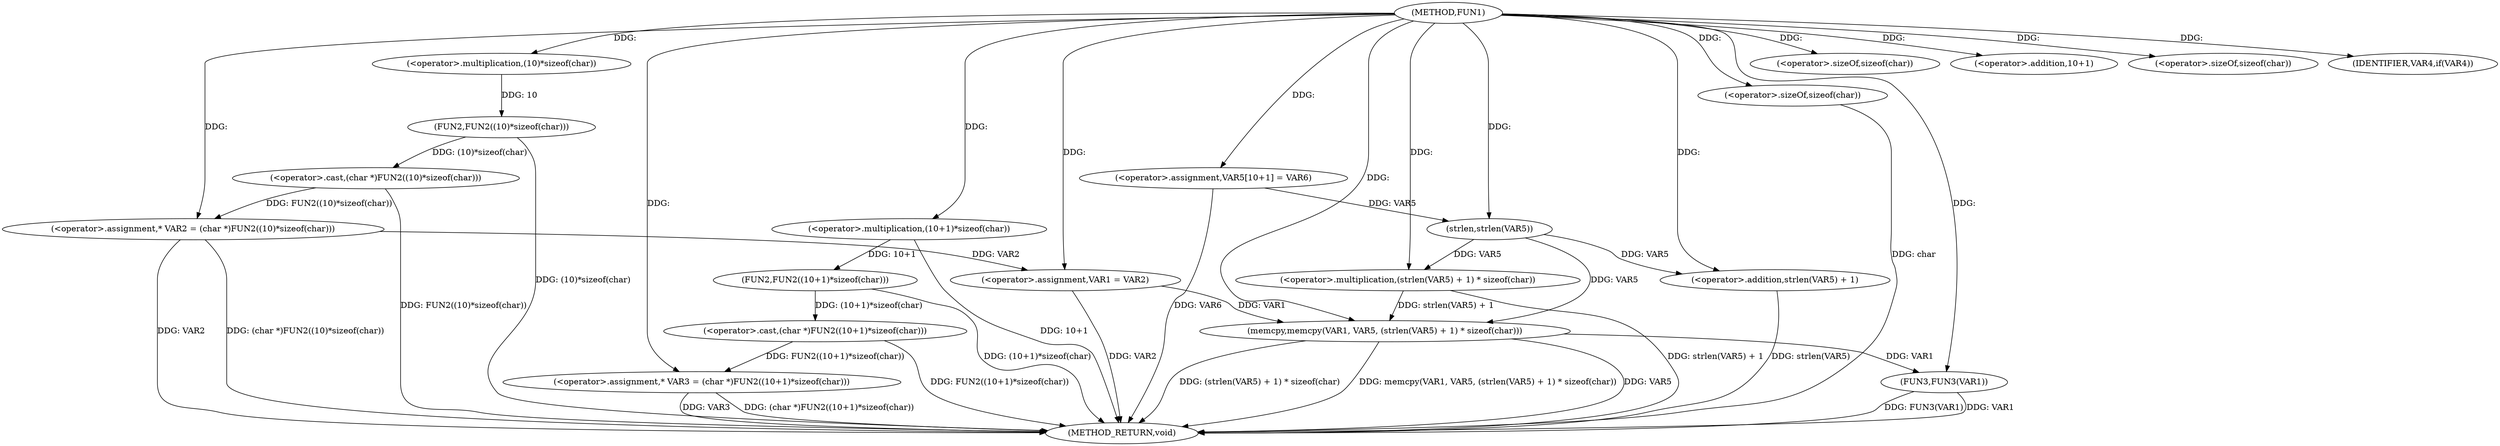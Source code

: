 digraph FUN1 {  
"1000100" [label = "(METHOD,FUN1)" ]
"1000148" [label = "(METHOD_RETURN,void)" ]
"1000104" [label = "(<operator>.assignment,* VAR2 = (char *)FUN2((10)*sizeof(char)))" ]
"1000106" [label = "(<operator>.cast,(char *)FUN2((10)*sizeof(char)))" ]
"1000108" [label = "(FUN2,FUN2((10)*sizeof(char)))" ]
"1000109" [label = "(<operator>.multiplication,(10)*sizeof(char))" ]
"1000111" [label = "(<operator>.sizeOf,sizeof(char))" ]
"1000114" [label = "(<operator>.assignment,* VAR3 = (char *)FUN2((10+1)*sizeof(char)))" ]
"1000116" [label = "(<operator>.cast,(char *)FUN2((10+1)*sizeof(char)))" ]
"1000118" [label = "(FUN2,FUN2((10+1)*sizeof(char)))" ]
"1000119" [label = "(<operator>.multiplication,(10+1)*sizeof(char))" ]
"1000120" [label = "(<operator>.addition,10+1)" ]
"1000123" [label = "(<operator>.sizeOf,sizeof(char))" ]
"1000126" [label = "(IDENTIFIER,VAR4,if(VAR4))" ]
"1000128" [label = "(<operator>.assignment,VAR1 = VAR2)" ]
"1000133" [label = "(<operator>.assignment,VAR5[10+1] = VAR6)" ]
"1000136" [label = "(memcpy,memcpy(VAR1, VAR5, (strlen(VAR5) + 1) * sizeof(char)))" ]
"1000139" [label = "(<operator>.multiplication,(strlen(VAR5) + 1) * sizeof(char))" ]
"1000140" [label = "(<operator>.addition,strlen(VAR5) + 1)" ]
"1000141" [label = "(strlen,strlen(VAR5))" ]
"1000144" [label = "(<operator>.sizeOf,sizeof(char))" ]
"1000146" [label = "(FUN3,FUN3(VAR1))" ]
  "1000128" -> "1000148"  [ label = "DDG: VAR2"] 
  "1000106" -> "1000148"  [ label = "DDG: FUN2((10)*sizeof(char))"] 
  "1000104" -> "1000148"  [ label = "DDG: VAR2"] 
  "1000139" -> "1000148"  [ label = "DDG: strlen(VAR5) + 1"] 
  "1000114" -> "1000148"  [ label = "DDG: VAR3"] 
  "1000116" -> "1000148"  [ label = "DDG: FUN2((10+1)*sizeof(char))"] 
  "1000118" -> "1000148"  [ label = "DDG: (10+1)*sizeof(char)"] 
  "1000146" -> "1000148"  [ label = "DDG: FUN3(VAR1)"] 
  "1000140" -> "1000148"  [ label = "DDG: strlen(VAR5)"] 
  "1000136" -> "1000148"  [ label = "DDG: (strlen(VAR5) + 1) * sizeof(char)"] 
  "1000133" -> "1000148"  [ label = "DDG: VAR6"] 
  "1000119" -> "1000148"  [ label = "DDG: 10+1"] 
  "1000136" -> "1000148"  [ label = "DDG: memcpy(VAR1, VAR5, (strlen(VAR5) + 1) * sizeof(char))"] 
  "1000144" -> "1000148"  [ label = "DDG: char"] 
  "1000136" -> "1000148"  [ label = "DDG: VAR5"] 
  "1000146" -> "1000148"  [ label = "DDG: VAR1"] 
  "1000114" -> "1000148"  [ label = "DDG: (char *)FUN2((10+1)*sizeof(char))"] 
  "1000104" -> "1000148"  [ label = "DDG: (char *)FUN2((10)*sizeof(char))"] 
  "1000108" -> "1000148"  [ label = "DDG: (10)*sizeof(char)"] 
  "1000106" -> "1000104"  [ label = "DDG: FUN2((10)*sizeof(char))"] 
  "1000100" -> "1000104"  [ label = "DDG: "] 
  "1000108" -> "1000106"  [ label = "DDG: (10)*sizeof(char)"] 
  "1000109" -> "1000108"  [ label = "DDG: 10"] 
  "1000100" -> "1000109"  [ label = "DDG: "] 
  "1000100" -> "1000111"  [ label = "DDG: "] 
  "1000116" -> "1000114"  [ label = "DDG: FUN2((10+1)*sizeof(char))"] 
  "1000100" -> "1000114"  [ label = "DDG: "] 
  "1000118" -> "1000116"  [ label = "DDG: (10+1)*sizeof(char)"] 
  "1000119" -> "1000118"  [ label = "DDG: 10+1"] 
  "1000100" -> "1000119"  [ label = "DDG: "] 
  "1000100" -> "1000120"  [ label = "DDG: "] 
  "1000100" -> "1000123"  [ label = "DDG: "] 
  "1000100" -> "1000126"  [ label = "DDG: "] 
  "1000104" -> "1000128"  [ label = "DDG: VAR2"] 
  "1000100" -> "1000128"  [ label = "DDG: "] 
  "1000100" -> "1000133"  [ label = "DDG: "] 
  "1000128" -> "1000136"  [ label = "DDG: VAR1"] 
  "1000100" -> "1000136"  [ label = "DDG: "] 
  "1000141" -> "1000136"  [ label = "DDG: VAR5"] 
  "1000139" -> "1000136"  [ label = "DDG: strlen(VAR5) + 1"] 
  "1000141" -> "1000139"  [ label = "DDG: VAR5"] 
  "1000100" -> "1000139"  [ label = "DDG: "] 
  "1000141" -> "1000140"  [ label = "DDG: VAR5"] 
  "1000133" -> "1000141"  [ label = "DDG: VAR5"] 
  "1000100" -> "1000141"  [ label = "DDG: "] 
  "1000100" -> "1000140"  [ label = "DDG: "] 
  "1000100" -> "1000144"  [ label = "DDG: "] 
  "1000136" -> "1000146"  [ label = "DDG: VAR1"] 
  "1000100" -> "1000146"  [ label = "DDG: "] 
}
